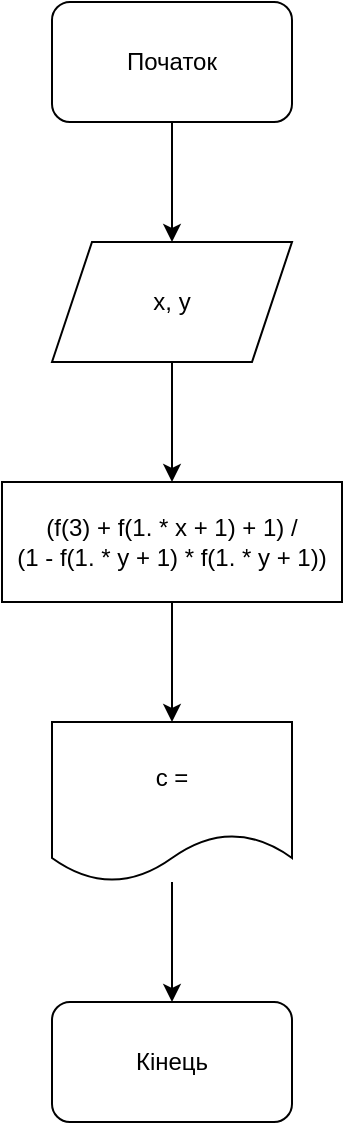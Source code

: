 <mxfile version="13.9.9" type="device"><diagram id="AhaRC9Vhbla8kbaKfW78" name="Page-1"><mxGraphModel dx="1038" dy="607" grid="1" gridSize="10" guides="1" tooltips="1" connect="1" arrows="1" fold="1" page="1" pageScale="1" pageWidth="850" pageHeight="1100" math="0" shadow="0"><root><mxCell id="0"/><mxCell id="1" parent="0"/><mxCell id="ZMHabhH28RK4fVgDa-Uq-3" value="" style="edgeStyle=orthogonalEdgeStyle;rounded=0;orthogonalLoop=1;jettySize=auto;html=1;" edge="1" parent="1" source="ZMHabhH28RK4fVgDa-Uq-1" target="ZMHabhH28RK4fVgDa-Uq-2"><mxGeometry relative="1" as="geometry"/></mxCell><mxCell id="ZMHabhH28RK4fVgDa-Uq-1" value="Початок" style="rounded=1;whiteSpace=wrap;html=1;" vertex="1" parent="1"><mxGeometry x="35" width="120" height="60" as="geometry"/></mxCell><mxCell id="ZMHabhH28RK4fVgDa-Uq-5" value="" style="edgeStyle=orthogonalEdgeStyle;rounded=0;orthogonalLoop=1;jettySize=auto;html=1;" edge="1" parent="1" source="ZMHabhH28RK4fVgDa-Uq-2" target="ZMHabhH28RK4fVgDa-Uq-4"><mxGeometry relative="1" as="geometry"/></mxCell><mxCell id="ZMHabhH28RK4fVgDa-Uq-2" value="x, y" style="shape=parallelogram;perimeter=parallelogramPerimeter;whiteSpace=wrap;html=1;fixedSize=1;" vertex="1" parent="1"><mxGeometry x="35" y="120" width="120" height="60" as="geometry"/></mxCell><mxCell id="ZMHabhH28RK4fVgDa-Uq-7" value="" style="edgeStyle=orthogonalEdgeStyle;rounded=0;orthogonalLoop=1;jettySize=auto;html=1;" edge="1" parent="1" source="ZMHabhH28RK4fVgDa-Uq-4" target="ZMHabhH28RK4fVgDa-Uq-6"><mxGeometry relative="1" as="geometry"/></mxCell><mxCell id="ZMHabhH28RK4fVgDa-Uq-4" value="(f(3) + f(1. * x + 1) + 1) / &lt;br&gt;(1 - f(1. * y + 1) * f(1. * y + 1))" style="whiteSpace=wrap;html=1;" vertex="1" parent="1"><mxGeometry x="10" y="240" width="170" height="60" as="geometry"/></mxCell><mxCell id="ZMHabhH28RK4fVgDa-Uq-9" value="" style="edgeStyle=orthogonalEdgeStyle;rounded=0;orthogonalLoop=1;jettySize=auto;html=1;" edge="1" parent="1" source="ZMHabhH28RK4fVgDa-Uq-6" target="ZMHabhH28RK4fVgDa-Uq-8"><mxGeometry relative="1" as="geometry"/></mxCell><mxCell id="ZMHabhH28RK4fVgDa-Uq-6" value="c =" style="shape=document;whiteSpace=wrap;html=1;boundedLbl=1;" vertex="1" parent="1"><mxGeometry x="35" y="360" width="120" height="80" as="geometry"/></mxCell><mxCell id="ZMHabhH28RK4fVgDa-Uq-8" value="Кінець" style="rounded=1;whiteSpace=wrap;html=1;" vertex="1" parent="1"><mxGeometry x="35" y="500" width="120" height="60" as="geometry"/></mxCell></root></mxGraphModel></diagram></mxfile>